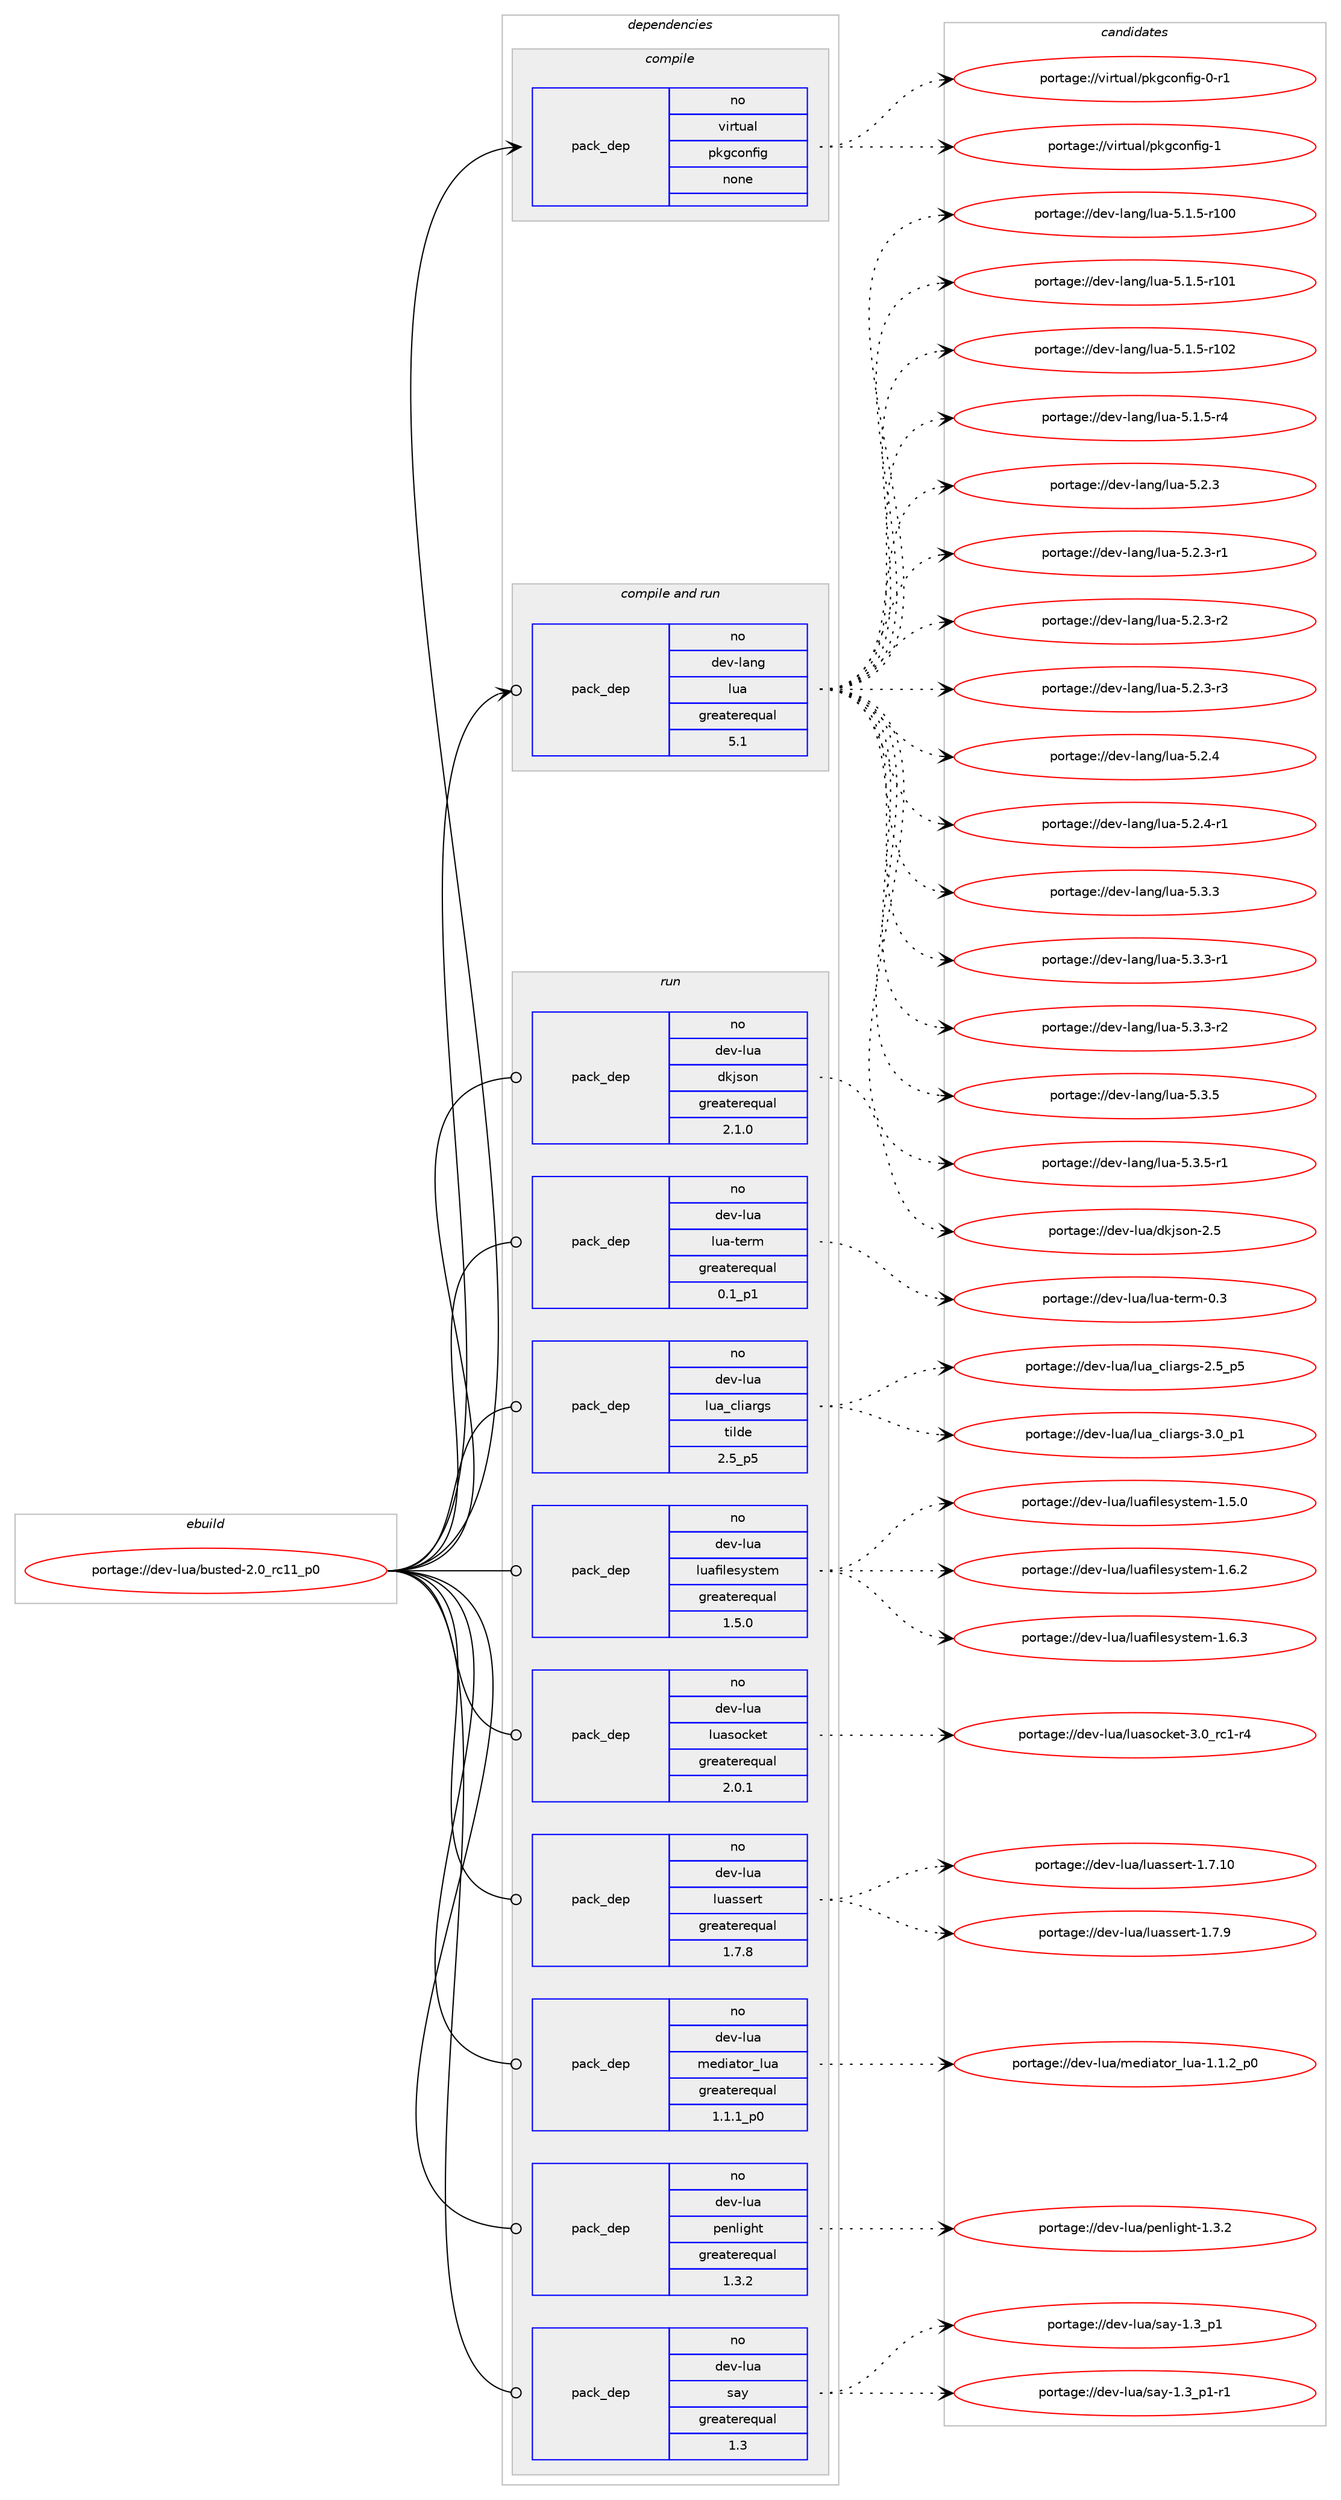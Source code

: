 digraph prolog {

# *************
# Graph options
# *************

newrank=true;
concentrate=true;
compound=true;
graph [rankdir=LR,fontname=Helvetica,fontsize=10,ranksep=1.5];#, ranksep=2.5, nodesep=0.2];
edge  [arrowhead=vee];
node  [fontname=Helvetica,fontsize=10];

# **********
# The ebuild
# **********

subgraph cluster_leftcol {
color=gray;
rank=same;
label=<<i>ebuild</i>>;
id [label="portage://dev-lua/busted-2.0_rc11_p0", color=red, width=4, href="../dev-lua/busted-2.0_rc11_p0.svg"];
}

# ****************
# The dependencies
# ****************

subgraph cluster_midcol {
color=gray;
label=<<i>dependencies</i>>;
subgraph cluster_compile {
fillcolor="#eeeeee";
style=filled;
label=<<i>compile</i>>;
subgraph pack79938 {
dependency105334 [label=<<TABLE BORDER="0" CELLBORDER="1" CELLSPACING="0" CELLPADDING="4" WIDTH="220"><TR><TD ROWSPAN="6" CELLPADDING="30">pack_dep</TD></TR><TR><TD WIDTH="110">no</TD></TR><TR><TD>virtual</TD></TR><TR><TD>pkgconfig</TD></TR><TR><TD>none</TD></TR><TR><TD></TD></TR></TABLE>>, shape=none, color=blue];
}
id:e -> dependency105334:w [weight=20,style="solid",arrowhead="vee"];
}
subgraph cluster_compileandrun {
fillcolor="#eeeeee";
style=filled;
label=<<i>compile and run</i>>;
subgraph pack79939 {
dependency105335 [label=<<TABLE BORDER="0" CELLBORDER="1" CELLSPACING="0" CELLPADDING="4" WIDTH="220"><TR><TD ROWSPAN="6" CELLPADDING="30">pack_dep</TD></TR><TR><TD WIDTH="110">no</TD></TR><TR><TD>dev-lang</TD></TR><TR><TD>lua</TD></TR><TR><TD>greaterequal</TD></TR><TR><TD>5.1</TD></TR></TABLE>>, shape=none, color=blue];
}
id:e -> dependency105335:w [weight=20,style="solid",arrowhead="odotvee"];
}
subgraph cluster_run {
fillcolor="#eeeeee";
style=filled;
label=<<i>run</i>>;
subgraph pack79940 {
dependency105336 [label=<<TABLE BORDER="0" CELLBORDER="1" CELLSPACING="0" CELLPADDING="4" WIDTH="220"><TR><TD ROWSPAN="6" CELLPADDING="30">pack_dep</TD></TR><TR><TD WIDTH="110">no</TD></TR><TR><TD>dev-lua</TD></TR><TR><TD>dkjson</TD></TR><TR><TD>greaterequal</TD></TR><TR><TD>2.1.0</TD></TR></TABLE>>, shape=none, color=blue];
}
id:e -> dependency105336:w [weight=20,style="solid",arrowhead="odot"];
subgraph pack79941 {
dependency105337 [label=<<TABLE BORDER="0" CELLBORDER="1" CELLSPACING="0" CELLPADDING="4" WIDTH="220"><TR><TD ROWSPAN="6" CELLPADDING="30">pack_dep</TD></TR><TR><TD WIDTH="110">no</TD></TR><TR><TD>dev-lua</TD></TR><TR><TD>lua-term</TD></TR><TR><TD>greaterequal</TD></TR><TR><TD>0.1_p1</TD></TR></TABLE>>, shape=none, color=blue];
}
id:e -> dependency105337:w [weight=20,style="solid",arrowhead="odot"];
subgraph pack79942 {
dependency105338 [label=<<TABLE BORDER="0" CELLBORDER="1" CELLSPACING="0" CELLPADDING="4" WIDTH="220"><TR><TD ROWSPAN="6" CELLPADDING="30">pack_dep</TD></TR><TR><TD WIDTH="110">no</TD></TR><TR><TD>dev-lua</TD></TR><TR><TD>lua_cliargs</TD></TR><TR><TD>tilde</TD></TR><TR><TD>2.5_p5</TD></TR></TABLE>>, shape=none, color=blue];
}
id:e -> dependency105338:w [weight=20,style="solid",arrowhead="odot"];
subgraph pack79943 {
dependency105339 [label=<<TABLE BORDER="0" CELLBORDER="1" CELLSPACING="0" CELLPADDING="4" WIDTH="220"><TR><TD ROWSPAN="6" CELLPADDING="30">pack_dep</TD></TR><TR><TD WIDTH="110">no</TD></TR><TR><TD>dev-lua</TD></TR><TR><TD>luafilesystem</TD></TR><TR><TD>greaterequal</TD></TR><TR><TD>1.5.0</TD></TR></TABLE>>, shape=none, color=blue];
}
id:e -> dependency105339:w [weight=20,style="solid",arrowhead="odot"];
subgraph pack79944 {
dependency105340 [label=<<TABLE BORDER="0" CELLBORDER="1" CELLSPACING="0" CELLPADDING="4" WIDTH="220"><TR><TD ROWSPAN="6" CELLPADDING="30">pack_dep</TD></TR><TR><TD WIDTH="110">no</TD></TR><TR><TD>dev-lua</TD></TR><TR><TD>luasocket</TD></TR><TR><TD>greaterequal</TD></TR><TR><TD>2.0.1</TD></TR></TABLE>>, shape=none, color=blue];
}
id:e -> dependency105340:w [weight=20,style="solid",arrowhead="odot"];
subgraph pack79945 {
dependency105341 [label=<<TABLE BORDER="0" CELLBORDER="1" CELLSPACING="0" CELLPADDING="4" WIDTH="220"><TR><TD ROWSPAN="6" CELLPADDING="30">pack_dep</TD></TR><TR><TD WIDTH="110">no</TD></TR><TR><TD>dev-lua</TD></TR><TR><TD>luassert</TD></TR><TR><TD>greaterequal</TD></TR><TR><TD>1.7.8</TD></TR></TABLE>>, shape=none, color=blue];
}
id:e -> dependency105341:w [weight=20,style="solid",arrowhead="odot"];
subgraph pack79946 {
dependency105342 [label=<<TABLE BORDER="0" CELLBORDER="1" CELLSPACING="0" CELLPADDING="4" WIDTH="220"><TR><TD ROWSPAN="6" CELLPADDING="30">pack_dep</TD></TR><TR><TD WIDTH="110">no</TD></TR><TR><TD>dev-lua</TD></TR><TR><TD>mediator_lua</TD></TR><TR><TD>greaterequal</TD></TR><TR><TD>1.1.1_p0</TD></TR></TABLE>>, shape=none, color=blue];
}
id:e -> dependency105342:w [weight=20,style="solid",arrowhead="odot"];
subgraph pack79947 {
dependency105343 [label=<<TABLE BORDER="0" CELLBORDER="1" CELLSPACING="0" CELLPADDING="4" WIDTH="220"><TR><TD ROWSPAN="6" CELLPADDING="30">pack_dep</TD></TR><TR><TD WIDTH="110">no</TD></TR><TR><TD>dev-lua</TD></TR><TR><TD>penlight</TD></TR><TR><TD>greaterequal</TD></TR><TR><TD>1.3.2</TD></TR></TABLE>>, shape=none, color=blue];
}
id:e -> dependency105343:w [weight=20,style="solid",arrowhead="odot"];
subgraph pack79948 {
dependency105344 [label=<<TABLE BORDER="0" CELLBORDER="1" CELLSPACING="0" CELLPADDING="4" WIDTH="220"><TR><TD ROWSPAN="6" CELLPADDING="30">pack_dep</TD></TR><TR><TD WIDTH="110">no</TD></TR><TR><TD>dev-lua</TD></TR><TR><TD>say</TD></TR><TR><TD>greaterequal</TD></TR><TR><TD>1.3</TD></TR></TABLE>>, shape=none, color=blue];
}
id:e -> dependency105344:w [weight=20,style="solid",arrowhead="odot"];
}
}

# **************
# The candidates
# **************

subgraph cluster_choices {
rank=same;
color=gray;
label=<<i>candidates</i>>;

subgraph choice79938 {
color=black;
nodesep=1;
choiceportage11810511411611797108471121071039911111010210510345484511449 [label="portage://virtual/pkgconfig-0-r1", color=red, width=4,href="../virtual/pkgconfig-0-r1.svg"];
choiceportage1181051141161179710847112107103991111101021051034549 [label="portage://virtual/pkgconfig-1", color=red, width=4,href="../virtual/pkgconfig-1.svg"];
dependency105334:e -> choiceportage11810511411611797108471121071039911111010210510345484511449:w [style=dotted,weight="100"];
dependency105334:e -> choiceportage1181051141161179710847112107103991111101021051034549:w [style=dotted,weight="100"];
}
subgraph choice79939 {
color=black;
nodesep=1;
choiceportage1001011184510897110103471081179745534649465345114494848 [label="portage://dev-lang/lua-5.1.5-r100", color=red, width=4,href="../dev-lang/lua-5.1.5-r100.svg"];
choiceportage1001011184510897110103471081179745534649465345114494849 [label="portage://dev-lang/lua-5.1.5-r101", color=red, width=4,href="../dev-lang/lua-5.1.5-r101.svg"];
choiceportage1001011184510897110103471081179745534649465345114494850 [label="portage://dev-lang/lua-5.1.5-r102", color=red, width=4,href="../dev-lang/lua-5.1.5-r102.svg"];
choiceportage100101118451089711010347108117974553464946534511452 [label="portage://dev-lang/lua-5.1.5-r4", color=red, width=4,href="../dev-lang/lua-5.1.5-r4.svg"];
choiceportage10010111845108971101034710811797455346504651 [label="portage://dev-lang/lua-5.2.3", color=red, width=4,href="../dev-lang/lua-5.2.3.svg"];
choiceportage100101118451089711010347108117974553465046514511449 [label="portage://dev-lang/lua-5.2.3-r1", color=red, width=4,href="../dev-lang/lua-5.2.3-r1.svg"];
choiceportage100101118451089711010347108117974553465046514511450 [label="portage://dev-lang/lua-5.2.3-r2", color=red, width=4,href="../dev-lang/lua-5.2.3-r2.svg"];
choiceportage100101118451089711010347108117974553465046514511451 [label="portage://dev-lang/lua-5.2.3-r3", color=red, width=4,href="../dev-lang/lua-5.2.3-r3.svg"];
choiceportage10010111845108971101034710811797455346504652 [label="portage://dev-lang/lua-5.2.4", color=red, width=4,href="../dev-lang/lua-5.2.4.svg"];
choiceportage100101118451089711010347108117974553465046524511449 [label="portage://dev-lang/lua-5.2.4-r1", color=red, width=4,href="../dev-lang/lua-5.2.4-r1.svg"];
choiceportage10010111845108971101034710811797455346514651 [label="portage://dev-lang/lua-5.3.3", color=red, width=4,href="../dev-lang/lua-5.3.3.svg"];
choiceportage100101118451089711010347108117974553465146514511449 [label="portage://dev-lang/lua-5.3.3-r1", color=red, width=4,href="../dev-lang/lua-5.3.3-r1.svg"];
choiceportage100101118451089711010347108117974553465146514511450 [label="portage://dev-lang/lua-5.3.3-r2", color=red, width=4,href="../dev-lang/lua-5.3.3-r2.svg"];
choiceportage10010111845108971101034710811797455346514653 [label="portage://dev-lang/lua-5.3.5", color=red, width=4,href="../dev-lang/lua-5.3.5.svg"];
choiceportage100101118451089711010347108117974553465146534511449 [label="portage://dev-lang/lua-5.3.5-r1", color=red, width=4,href="../dev-lang/lua-5.3.5-r1.svg"];
dependency105335:e -> choiceportage1001011184510897110103471081179745534649465345114494848:w [style=dotted,weight="100"];
dependency105335:e -> choiceportage1001011184510897110103471081179745534649465345114494849:w [style=dotted,weight="100"];
dependency105335:e -> choiceportage1001011184510897110103471081179745534649465345114494850:w [style=dotted,weight="100"];
dependency105335:e -> choiceportage100101118451089711010347108117974553464946534511452:w [style=dotted,weight="100"];
dependency105335:e -> choiceportage10010111845108971101034710811797455346504651:w [style=dotted,weight="100"];
dependency105335:e -> choiceportage100101118451089711010347108117974553465046514511449:w [style=dotted,weight="100"];
dependency105335:e -> choiceportage100101118451089711010347108117974553465046514511450:w [style=dotted,weight="100"];
dependency105335:e -> choiceportage100101118451089711010347108117974553465046514511451:w [style=dotted,weight="100"];
dependency105335:e -> choiceportage10010111845108971101034710811797455346504652:w [style=dotted,weight="100"];
dependency105335:e -> choiceportage100101118451089711010347108117974553465046524511449:w [style=dotted,weight="100"];
dependency105335:e -> choiceportage10010111845108971101034710811797455346514651:w [style=dotted,weight="100"];
dependency105335:e -> choiceportage100101118451089711010347108117974553465146514511449:w [style=dotted,weight="100"];
dependency105335:e -> choiceportage100101118451089711010347108117974553465146514511450:w [style=dotted,weight="100"];
dependency105335:e -> choiceportage10010111845108971101034710811797455346514653:w [style=dotted,weight="100"];
dependency105335:e -> choiceportage100101118451089711010347108117974553465146534511449:w [style=dotted,weight="100"];
}
subgraph choice79940 {
color=black;
nodesep=1;
choiceportage10010111845108117974710010710611511111045504653 [label="portage://dev-lua/dkjson-2.5", color=red, width=4,href="../dev-lua/dkjson-2.5.svg"];
dependency105336:e -> choiceportage10010111845108117974710010710611511111045504653:w [style=dotted,weight="100"];
}
subgraph choice79941 {
color=black;
nodesep=1;
choiceportage100101118451081179747108117974511610111410945484651 [label="portage://dev-lua/lua-term-0.3", color=red, width=4,href="../dev-lua/lua-term-0.3.svg"];
dependency105337:e -> choiceportage100101118451081179747108117974511610111410945484651:w [style=dotted,weight="100"];
}
subgraph choice79942 {
color=black;
nodesep=1;
choiceportage10010111845108117974710811797959910810597114103115455046539511253 [label="portage://dev-lua/lua_cliargs-2.5_p5", color=red, width=4,href="../dev-lua/lua_cliargs-2.5_p5.svg"];
choiceportage10010111845108117974710811797959910810597114103115455146489511249 [label="portage://dev-lua/lua_cliargs-3.0_p1", color=red, width=4,href="../dev-lua/lua_cliargs-3.0_p1.svg"];
dependency105338:e -> choiceportage10010111845108117974710811797959910810597114103115455046539511253:w [style=dotted,weight="100"];
dependency105338:e -> choiceportage10010111845108117974710811797959910810597114103115455146489511249:w [style=dotted,weight="100"];
}
subgraph choice79943 {
color=black;
nodesep=1;
choiceportage10010111845108117974710811797102105108101115121115116101109454946534648 [label="portage://dev-lua/luafilesystem-1.5.0", color=red, width=4,href="../dev-lua/luafilesystem-1.5.0.svg"];
choiceportage10010111845108117974710811797102105108101115121115116101109454946544650 [label="portage://dev-lua/luafilesystem-1.6.2", color=red, width=4,href="../dev-lua/luafilesystem-1.6.2.svg"];
choiceportage10010111845108117974710811797102105108101115121115116101109454946544651 [label="portage://dev-lua/luafilesystem-1.6.3", color=red, width=4,href="../dev-lua/luafilesystem-1.6.3.svg"];
dependency105339:e -> choiceportage10010111845108117974710811797102105108101115121115116101109454946534648:w [style=dotted,weight="100"];
dependency105339:e -> choiceportage10010111845108117974710811797102105108101115121115116101109454946544650:w [style=dotted,weight="100"];
dependency105339:e -> choiceportage10010111845108117974710811797102105108101115121115116101109454946544651:w [style=dotted,weight="100"];
}
subgraph choice79944 {
color=black;
nodesep=1;
choiceportage1001011184510811797471081179711511199107101116455146489511499494511452 [label="portage://dev-lua/luasocket-3.0_rc1-r4", color=red, width=4,href="../dev-lua/luasocket-3.0_rc1-r4.svg"];
dependency105340:e -> choiceportage1001011184510811797471081179711511199107101116455146489511499494511452:w [style=dotted,weight="100"];
}
subgraph choice79945 {
color=black;
nodesep=1;
choiceportage1001011184510811797471081179711511510111411645494655464948 [label="portage://dev-lua/luassert-1.7.10", color=red, width=4,href="../dev-lua/luassert-1.7.10.svg"];
choiceportage10010111845108117974710811797115115101114116454946554657 [label="portage://dev-lua/luassert-1.7.9", color=red, width=4,href="../dev-lua/luassert-1.7.9.svg"];
dependency105341:e -> choiceportage1001011184510811797471081179711511510111411645494655464948:w [style=dotted,weight="100"];
dependency105341:e -> choiceportage10010111845108117974710811797115115101114116454946554657:w [style=dotted,weight="100"];
}
subgraph choice79946 {
color=black;
nodesep=1;
choiceportage1001011184510811797471091011001059711611111495108117974549464946509511248 [label="portage://dev-lua/mediator_lua-1.1.2_p0", color=red, width=4,href="../dev-lua/mediator_lua-1.1.2_p0.svg"];
dependency105342:e -> choiceportage1001011184510811797471091011001059711611111495108117974549464946509511248:w [style=dotted,weight="100"];
}
subgraph choice79947 {
color=black;
nodesep=1;
choiceportage100101118451081179747112101110108105103104116454946514650 [label="portage://dev-lua/penlight-1.3.2", color=red, width=4,href="../dev-lua/penlight-1.3.2.svg"];
dependency105343:e -> choiceportage100101118451081179747112101110108105103104116454946514650:w [style=dotted,weight="100"];
}
subgraph choice79948 {
color=black;
nodesep=1;
choiceportage10010111845108117974711597121454946519511249 [label="portage://dev-lua/say-1.3_p1", color=red, width=4,href="../dev-lua/say-1.3_p1.svg"];
choiceportage100101118451081179747115971214549465195112494511449 [label="portage://dev-lua/say-1.3_p1-r1", color=red, width=4,href="../dev-lua/say-1.3_p1-r1.svg"];
dependency105344:e -> choiceportage10010111845108117974711597121454946519511249:w [style=dotted,weight="100"];
dependency105344:e -> choiceportage100101118451081179747115971214549465195112494511449:w [style=dotted,weight="100"];
}
}

}

